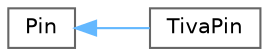 digraph "Graphical Class Hierarchy"
{
 // LATEX_PDF_SIZE
  bgcolor="transparent";
  edge [fontname=Helvetica,fontsize=10,labelfontname=Helvetica,labelfontsize=10];
  node [fontname=Helvetica,fontsize=10,shape=box,height=0.2,width=0.4];
  rankdir="LR";
  Node0 [label="Pin",height=0.2,width=0.4,color="grey40", fillcolor="white", style="filled",URL="$class_pin.html",tooltip=" "];
  Node0 -> Node1 [dir="back",color="steelblue1",style="solid"];
  Node1 [label="TivaPin",height=0.2,width=0.4,color="grey40", fillcolor="white", style="filled",URL="$class_tiva_pin.html",tooltip=" "];
}
